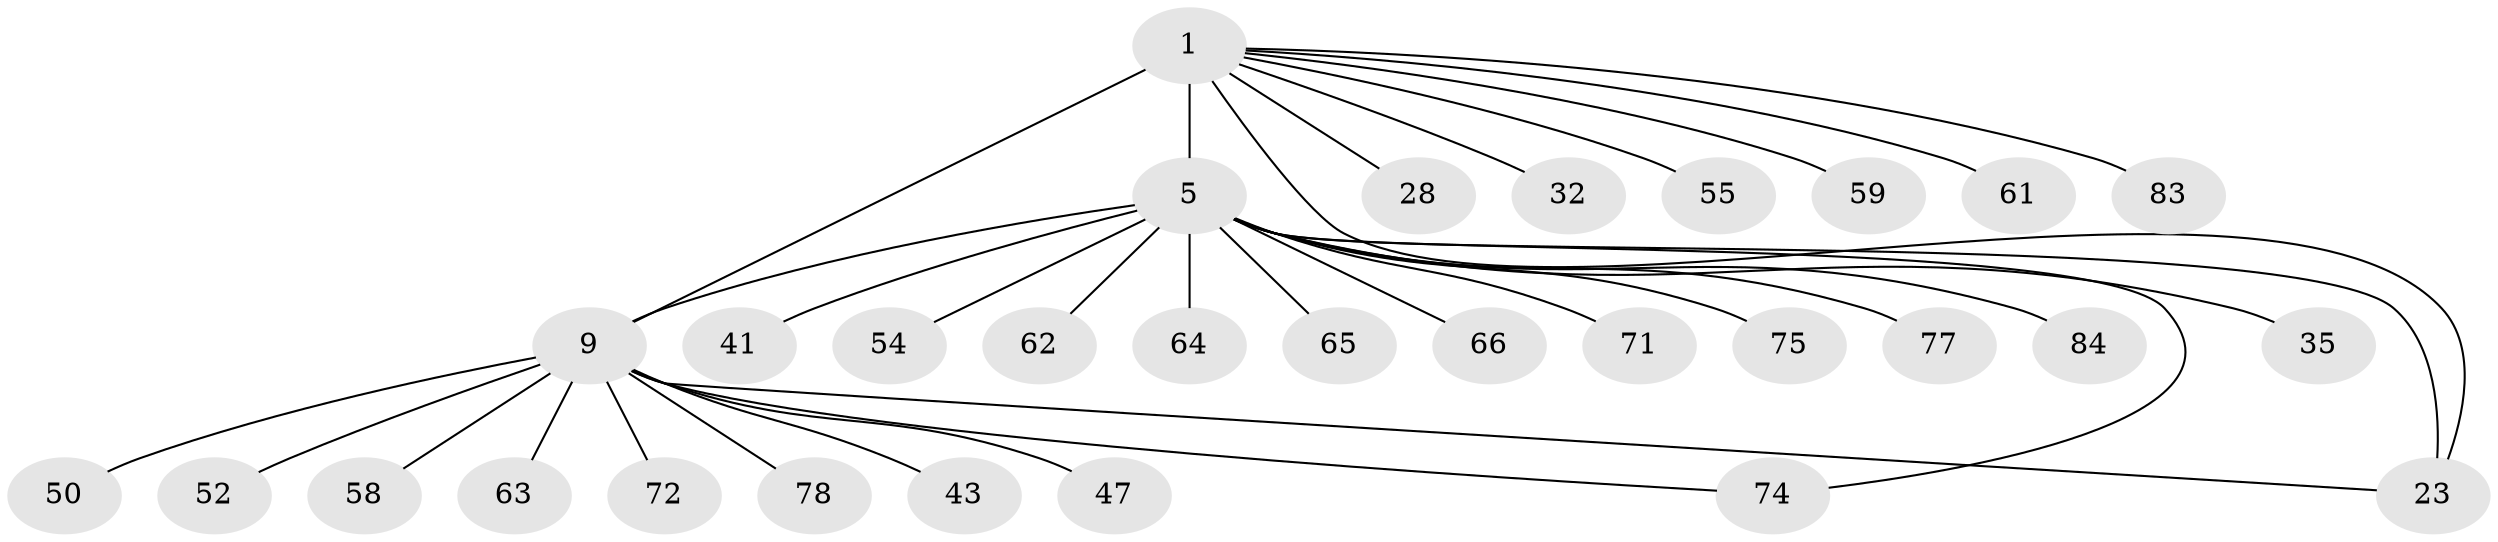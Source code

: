 // original degree distribution, {4: 0.034482758620689655, 8: 0.022988505747126436, 9: 0.011494252873563218, 13: 0.011494252873563218, 10: 0.022988505747126436, 5: 0.05747126436781609, 11: 0.022988505747126436, 6: 0.05747126436781609, 3: 0.034482758620689655, 1: 0.5287356321839081, 2: 0.19540229885057472}
// Generated by graph-tools (version 1.1) at 2025/19/03/04/25 18:19:44]
// undirected, 30 vertices, 33 edges
graph export_dot {
graph [start="1"]
  node [color=gray90,style=filled];
  1 [super="+4+3+2"];
  5 [super="+33+8+53+6+42+13+67"];
  9 [super="+56+25+57+60+10+38+76+17+11"];
  23 [super="+27+45"];
  28 [super="+37"];
  32;
  35;
  41;
  43;
  47;
  50;
  52;
  54;
  55 [super="+73"];
  58;
  59;
  61;
  62;
  63;
  64;
  65;
  66;
  71;
  72;
  74;
  75;
  77;
  78 [super="+82"];
  83;
  84;
  1 -- 5 [weight=5];
  1 -- 32;
  1 -- 9 [weight=4];
  1 -- 59;
  1 -- 83;
  1 -- 55;
  1 -- 28;
  1 -- 23;
  1 -- 61;
  5 -- 9 [weight=6];
  5 -- 23;
  5 -- 77;
  5 -- 84;
  5 -- 54;
  5 -- 64;
  5 -- 66;
  5 -- 71;
  5 -- 75;
  5 -- 65;
  5 -- 35;
  5 -- 41;
  5 -- 74;
  5 -- 62;
  9 -- 74;
  9 -- 43;
  9 -- 78;
  9 -- 72;
  9 -- 47;
  9 -- 50;
  9 -- 52;
  9 -- 23;
  9 -- 58;
  9 -- 63;
}
